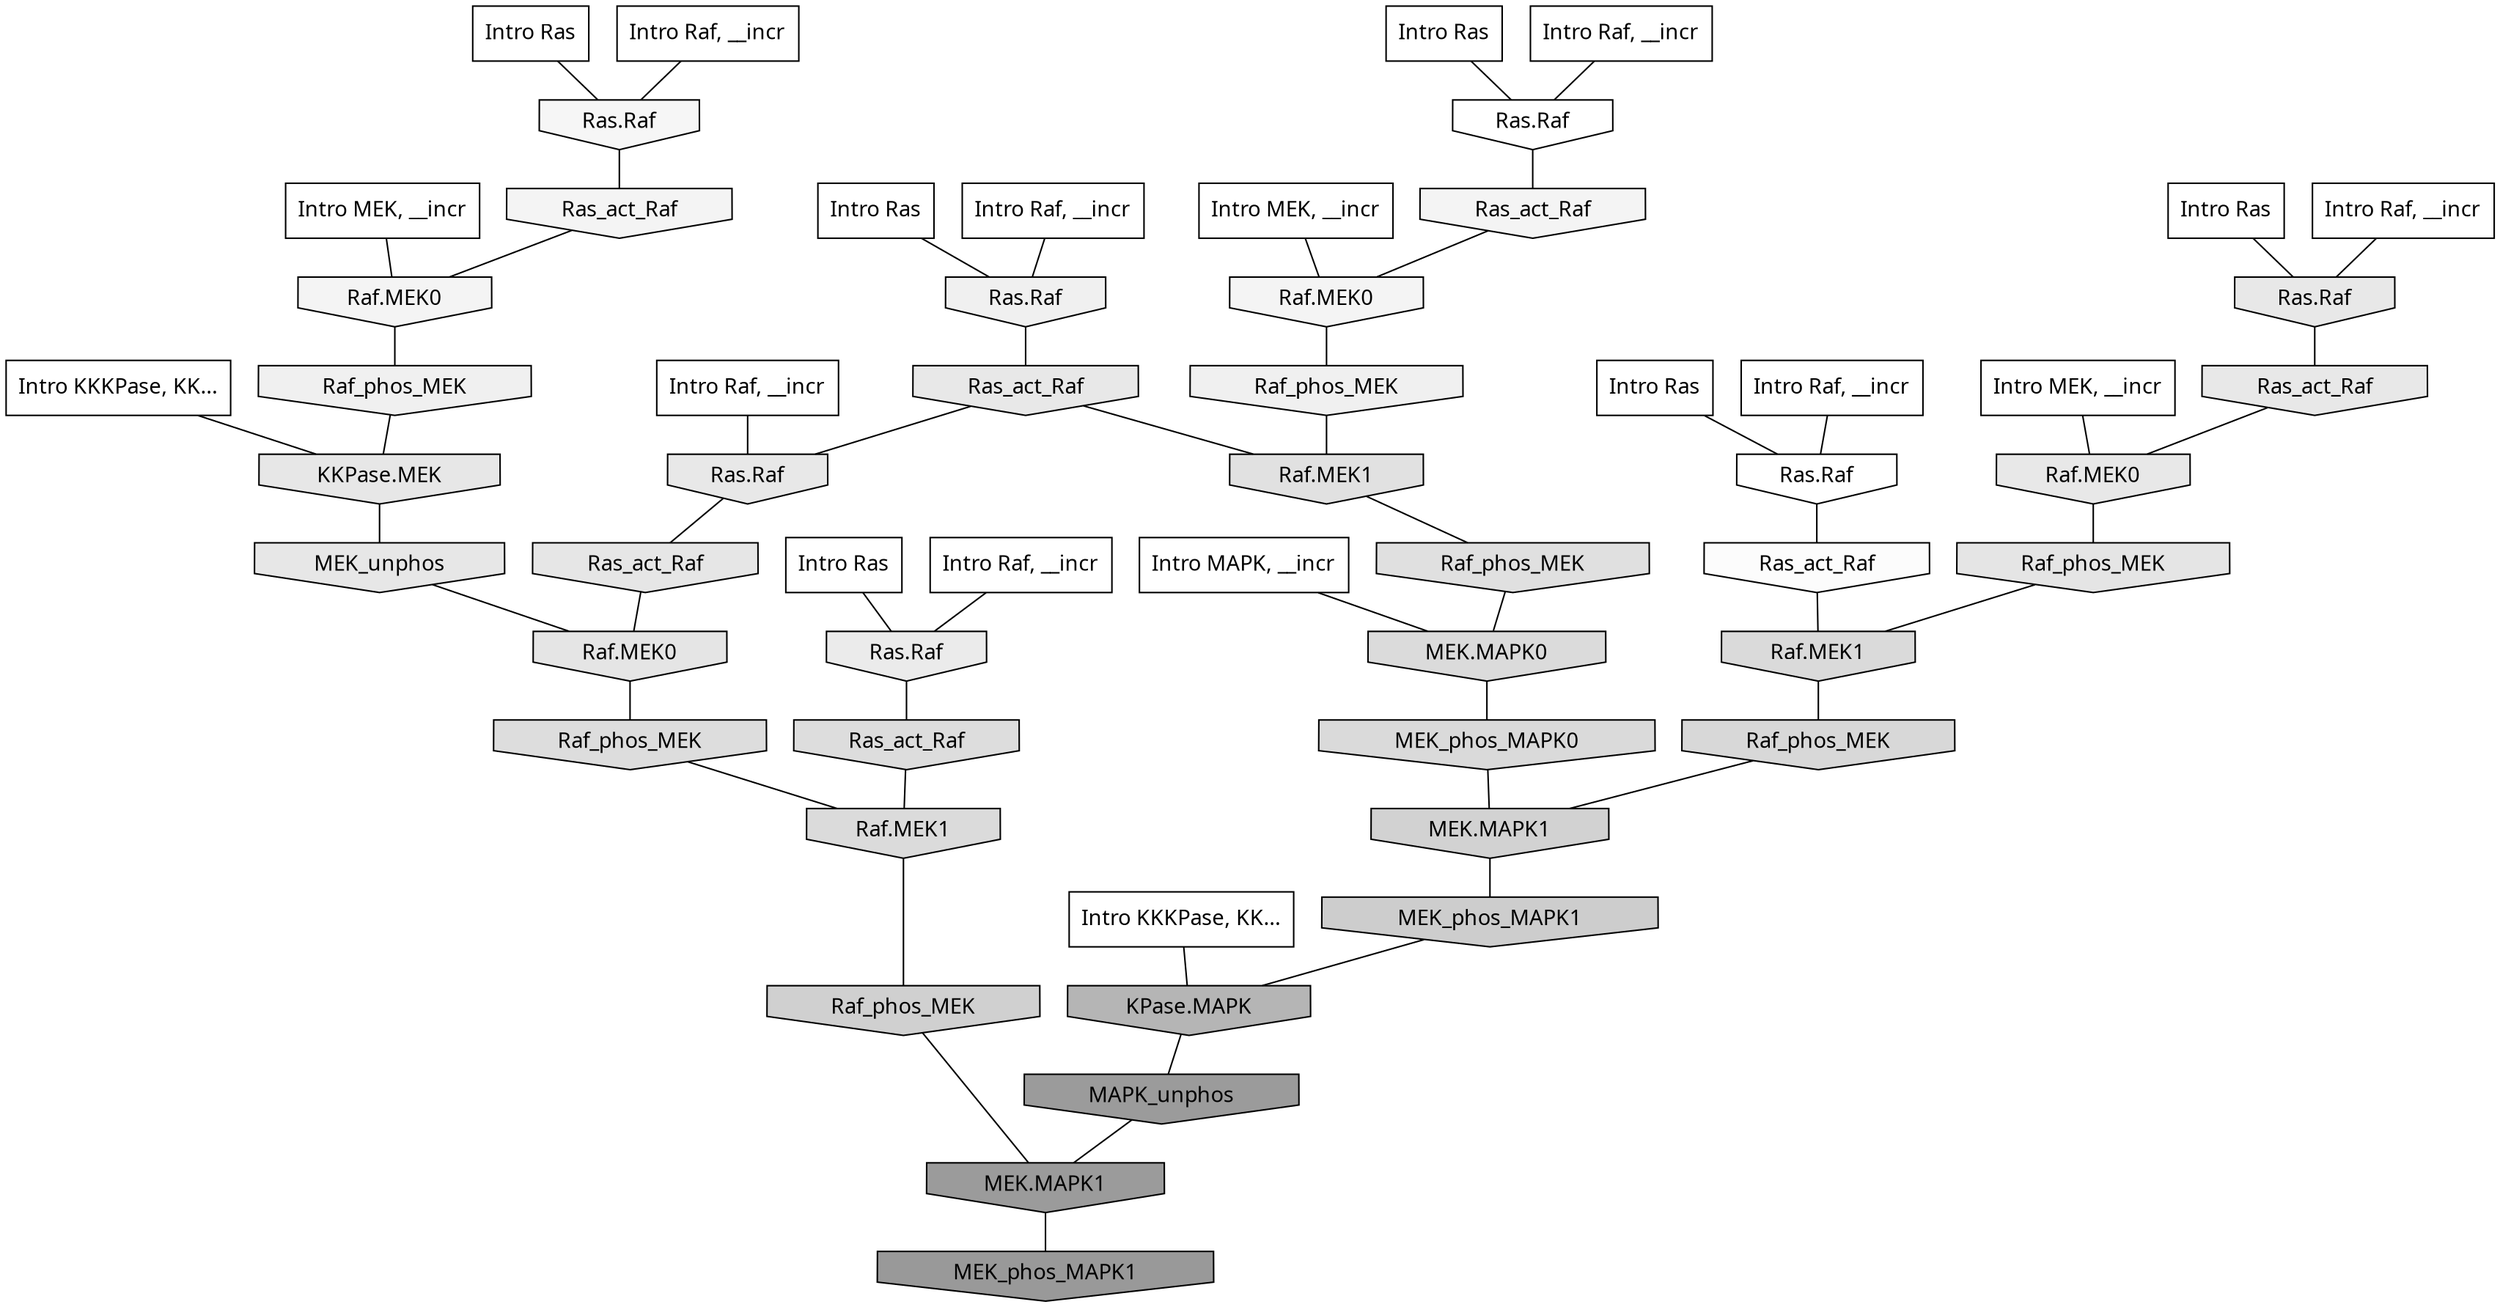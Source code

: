 digraph G{
  rankdir="TB";
  ranksep=0.30;
  node [fontname="CMU Serif"];
  edge [fontname="CMU Serif"];
  
  7 [label="Intro Ras", shape=rectangle, style=filled, fillcolor="0.000 0.000 1.000"]
  
  18 [label="Intro Ras", shape=rectangle, style=filled, fillcolor="0.000 0.000 1.000"]
  
  19 [label="Intro Ras", shape=rectangle, style=filled, fillcolor="0.000 0.000 1.000"]
  
  50 [label="Intro Ras", shape=rectangle, style=filled, fillcolor="0.000 0.000 1.000"]
  
  52 [label="Intro Ras", shape=rectangle, style=filled, fillcolor="0.000 0.000 1.000"]
  
  94 [label="Intro Ras", shape=rectangle, style=filled, fillcolor="0.000 0.000 1.000"]
  
  124 [label="Intro Raf, __incr", shape=rectangle, style=filled, fillcolor="0.000 0.000 1.000"]
  
  352 [label="Intro Raf, __incr", shape=rectangle, style=filled, fillcolor="0.000 0.000 1.000"]
  
  503 [label="Intro Raf, __incr", shape=rectangle, style=filled, fillcolor="0.000 0.000 1.000"]
  
  531 [label="Intro Raf, __incr", shape=rectangle, style=filled, fillcolor="0.000 0.000 1.000"]
  
  852 [label="Intro Raf, __incr", shape=rectangle, style=filled, fillcolor="0.000 0.000 1.000"]
  
  925 [label="Intro Raf, __incr", shape=rectangle, style=filled, fillcolor="0.000 0.000 1.000"]
  
  979 [label="Intro Raf, __incr", shape=rectangle, style=filled, fillcolor="0.000 0.000 1.000"]
  
  1527 [label="Intro MEK, __incr", shape=rectangle, style=filled, fillcolor="0.000 0.000 1.000"]
  
  1813 [label="Intro MEK, __incr", shape=rectangle, style=filled, fillcolor="0.000 0.000 1.000"]
  
  1822 [label="Intro MEK, __incr", shape=rectangle, style=filled, fillcolor="0.000 0.000 1.000"]
  
  3021 [label="Intro MAPK, __incr", shape=rectangle, style=filled, fillcolor="0.000 0.000 1.000"]
  
  3175 [label="Intro KKKPase, KK...", shape=rectangle, style=filled, fillcolor="0.000 0.000 1.000"]
  
  3194 [label="Intro KKKPase, KK...", shape=rectangle, style=filled, fillcolor="0.000 0.000 1.000"]
  
  3271 [label="Ras.Raf", shape=invhouse, style=filled, fillcolor="0.000 0.000 1.000"]
  
  3283 [label="Ras.Raf", shape=invhouse, style=filled, fillcolor="0.000 0.000 1.000"]
  
  3480 [label="Ras_act_Raf", shape=invhouse, style=filled, fillcolor="0.000 0.000 0.986"]
  
  3963 [label="Ras.Raf", shape=invhouse, style=filled, fillcolor="0.000 0.000 0.963"]
  
  4129 [label="Ras_act_Raf", shape=invhouse, style=filled, fillcolor="0.000 0.000 0.957"]
  
  4132 [label="Raf.MEK0", shape=invhouse, style=filled, fillcolor="0.000 0.000 0.957"]
  
  4224 [label="Ras_act_Raf", shape=invhouse, style=filled, fillcolor="0.000 0.000 0.954"]
  
  4234 [label="Raf.MEK0", shape=invhouse, style=filled, fillcolor="0.000 0.000 0.954"]
  
  4593 [label="Raf_phos_MEK", shape=invhouse, style=filled, fillcolor="0.000 0.000 0.941"]
  
  4637 [label="Raf_phos_MEK", shape=invhouse, style=filled, fillcolor="0.000 0.000 0.939"]
  
  4659 [label="Ras.Raf", shape=invhouse, style=filled, fillcolor="0.000 0.000 0.939"]
  
  5342 [label="Ras.Raf", shape=invhouse, style=filled, fillcolor="0.000 0.000 0.919"]
  
  5696 [label="Ras.Raf", shape=invhouse, style=filled, fillcolor="0.000 0.000 0.907"]
  
  5705 [label="Ras_act_Raf", shape=invhouse, style=filled, fillcolor="0.000 0.000 0.907"]
  
  5708 [label="Raf.MEK0", shape=invhouse, style=filled, fillcolor="0.000 0.000 0.907"]
  
  5721 [label="Ras_act_Raf", shape=invhouse, style=filled, fillcolor="0.000 0.000 0.907"]
  
  5723 [label="Ras.Raf", shape=invhouse, style=filled, fillcolor="0.000 0.000 0.907"]
  
  5803 [label="KKPase.MEK", shape=invhouse, style=filled, fillcolor="0.000 0.000 0.905"]
  
  5816 [label="MEK_unphos", shape=invhouse, style=filled, fillcolor="0.000 0.000 0.905"]
  
  5926 [label="Ras_act_Raf", shape=invhouse, style=filled, fillcolor="0.000 0.000 0.902"]
  
  6074 [label="Raf_phos_MEK", shape=invhouse, style=filled, fillcolor="0.000 0.000 0.898"]
  
  6145 [label="Raf.MEK0", shape=invhouse, style=filled, fillcolor="0.000 0.000 0.896"]
  
  6916 [label="Raf.MEK1", shape=invhouse, style=filled, fillcolor="0.000 0.000 0.880"]
  
  7046 [label="Raf_phos_MEK", shape=invhouse, style=filled, fillcolor="0.000 0.000 0.877"]
  
  7730 [label="Raf_phos_MEK", shape=invhouse, style=filled, fillcolor="0.000 0.000 0.867"]
  
  7843 [label="Ras_act_Raf", shape=invhouse, style=filled, fillcolor="0.000 0.000 0.864"]
  
  8402 [label="Raf.MEK1", shape=invhouse, style=filled, fillcolor="0.000 0.000 0.856"]
  
  8432 [label="MEK.MAPK0", shape=invhouse, style=filled, fillcolor="0.000 0.000 0.856"]
  
  8587 [label="Raf.MEK1", shape=invhouse, style=filled, fillcolor="0.000 0.000 0.853"]
  
  8588 [label="MEK_phos_MAPK0", shape=invhouse, style=filled, fillcolor="0.000 0.000 0.853"]
  
  9158 [label="Raf_phos_MEK", shape=invhouse, style=filled, fillcolor="0.000 0.000 0.844"]
  
  11254 [label="MEK.MAPK1", shape=invhouse, style=filled, fillcolor="0.000 0.000 0.822"]
  
  12239 [label="Raf_phos_MEK", shape=invhouse, style=filled, fillcolor="0.000 0.000 0.813"]
  
  13718 [label="MEK_phos_MAPK1", shape=invhouse, style=filled, fillcolor="0.000 0.000 0.801"]
  
  19848 [label="KPase.MAPK", shape=invhouse, style=filled, fillcolor="0.000 0.000 0.709"]
  
  22933 [label="MAPK_unphos", shape=invhouse, style=filled, fillcolor="0.000 0.000 0.607"]
  
  22935 [label="MEK.MAPK1", shape=invhouse, style=filled, fillcolor="0.000 0.000 0.607"]
  
  23175 [label="MEK_phos_MAPK1", shape=invhouse, style=filled, fillcolor="0.000 0.000 0.600"]
  
  
  22935 -> 23175 [dir=none, color="0.000 0.000 0.000"] 
  22933 -> 22935 [dir=none, color="0.000 0.000 0.000"] 
  19848 -> 22933 [dir=none, color="0.000 0.000 0.000"] 
  13718 -> 19848 [dir=none, color="0.000 0.000 0.000"] 
  12239 -> 22935 [dir=none, color="0.000 0.000 0.000"] 
  11254 -> 13718 [dir=none, color="0.000 0.000 0.000"] 
  9158 -> 11254 [dir=none, color="0.000 0.000 0.000"] 
  8588 -> 11254 [dir=none, color="0.000 0.000 0.000"] 
  8587 -> 9158 [dir=none, color="0.000 0.000 0.000"] 
  8432 -> 8588 [dir=none, color="0.000 0.000 0.000"] 
  8402 -> 12239 [dir=none, color="0.000 0.000 0.000"] 
  7843 -> 8402 [dir=none, color="0.000 0.000 0.000"] 
  7730 -> 8402 [dir=none, color="0.000 0.000 0.000"] 
  7046 -> 8432 [dir=none, color="0.000 0.000 0.000"] 
  6916 -> 7046 [dir=none, color="0.000 0.000 0.000"] 
  6145 -> 7730 [dir=none, color="0.000 0.000 0.000"] 
  6074 -> 8587 [dir=none, color="0.000 0.000 0.000"] 
  5926 -> 6145 [dir=none, color="0.000 0.000 0.000"] 
  5816 -> 6145 [dir=none, color="0.000 0.000 0.000"] 
  5803 -> 5816 [dir=none, color="0.000 0.000 0.000"] 
  5723 -> 5926 [dir=none, color="0.000 0.000 0.000"] 
  5721 -> 5723 [dir=none, color="0.000 0.000 0.000"] 
  5721 -> 6916 [dir=none, color="0.000 0.000 0.000"] 
  5708 -> 6074 [dir=none, color="0.000 0.000 0.000"] 
  5705 -> 5708 [dir=none, color="0.000 0.000 0.000"] 
  5696 -> 5705 [dir=none, color="0.000 0.000 0.000"] 
  5342 -> 7843 [dir=none, color="0.000 0.000 0.000"] 
  4659 -> 5721 [dir=none, color="0.000 0.000 0.000"] 
  4637 -> 5803 [dir=none, color="0.000 0.000 0.000"] 
  4593 -> 6916 [dir=none, color="0.000 0.000 0.000"] 
  4234 -> 4637 [dir=none, color="0.000 0.000 0.000"] 
  4224 -> 4234 [dir=none, color="0.000 0.000 0.000"] 
  4132 -> 4593 [dir=none, color="0.000 0.000 0.000"] 
  4129 -> 4132 [dir=none, color="0.000 0.000 0.000"] 
  3963 -> 4224 [dir=none, color="0.000 0.000 0.000"] 
  3480 -> 8587 [dir=none, color="0.000 0.000 0.000"] 
  3283 -> 3480 [dir=none, color="0.000 0.000 0.000"] 
  3271 -> 4129 [dir=none, color="0.000 0.000 0.000"] 
  3194 -> 5803 [dir=none, color="0.000 0.000 0.000"] 
  3175 -> 19848 [dir=none, color="0.000 0.000 0.000"] 
  3021 -> 8432 [dir=none, color="0.000 0.000 0.000"] 
  1822 -> 5708 [dir=none, color="0.000 0.000 0.000"] 
  1813 -> 4132 [dir=none, color="0.000 0.000 0.000"] 
  1527 -> 4234 [dir=none, color="0.000 0.000 0.000"] 
  979 -> 3271 [dir=none, color="0.000 0.000 0.000"] 
  925 -> 5696 [dir=none, color="0.000 0.000 0.000"] 
  852 -> 3963 [dir=none, color="0.000 0.000 0.000"] 
  531 -> 3283 [dir=none, color="0.000 0.000 0.000"] 
  503 -> 5342 [dir=none, color="0.000 0.000 0.000"] 
  352 -> 5723 [dir=none, color="0.000 0.000 0.000"] 
  124 -> 4659 [dir=none, color="0.000 0.000 0.000"] 
  94 -> 3283 [dir=none, color="0.000 0.000 0.000"] 
  52 -> 5342 [dir=none, color="0.000 0.000 0.000"] 
  50 -> 3271 [dir=none, color="0.000 0.000 0.000"] 
  19 -> 3963 [dir=none, color="0.000 0.000 0.000"] 
  18 -> 4659 [dir=none, color="0.000 0.000 0.000"] 
  7 -> 5696 [dir=none, color="0.000 0.000 0.000"] 
  
  }
